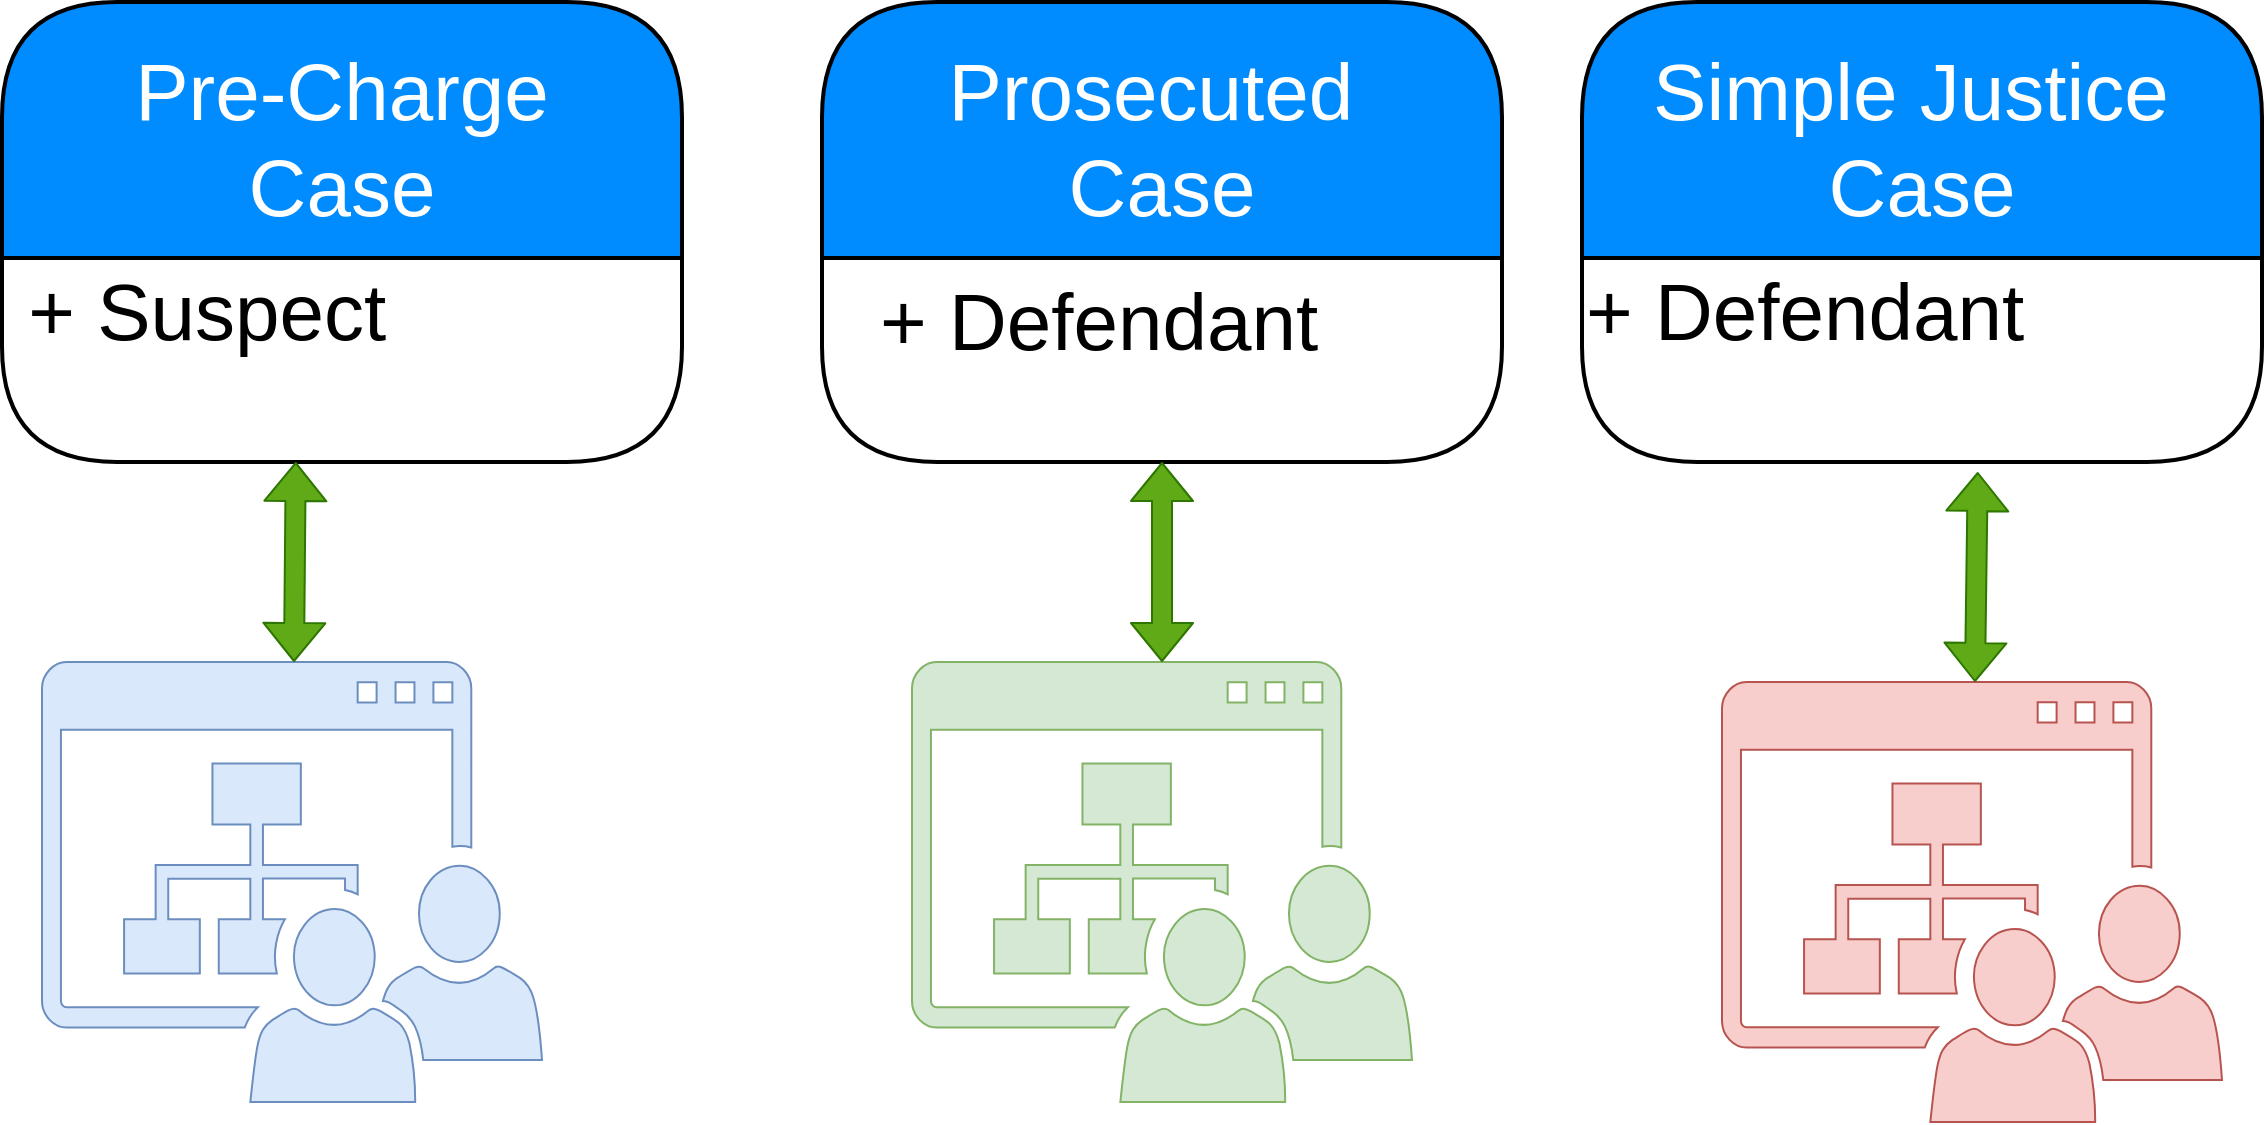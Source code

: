 <mxfile version="10.6.7" type="github"><diagram id="H_Q7ApLyEOjMmZ_94Vuf" name="Page-1"><mxGraphModel dx="1158" dy="690" grid="1" gridSize="10" guides="1" tooltips="1" connect="1" arrows="1" fold="1" page="1" pageScale="1" pageWidth="3300" pageHeight="4681" math="0" shadow="0"><root><mxCell id="0"/><mxCell id="1" parent="0"/><mxCell id="wj5hidlV_4uDnbcUVFuK-3" value="Pre-Charge &#10;Case" style="swimlane;childLayout=stackLayout;horizontal=1;startSize=128;horizontalStack=0;fillColor=#008cff;fontColor=#FFFFFF;rounded=1;fontSize=40;fontStyle=0;strokeWidth=2;resizeParent=0;resizeLast=1;shadow=0;dashed=0;align=center;" parent="1" vertex="1"><mxGeometry x="120" y="40" width="340" height="230" as="geometry"><mxRectangle x="320" y="140" width="70" height="30" as="alternateBounds"/></mxGeometry></mxCell><mxCell id="LgkOLo4YH07zQ85GS6bs-5" value="&amp;nbsp;+ Suspect" style="text;html=1;resizable=0;points=[];autosize=1;align=left;verticalAlign=top;spacingTop=-4;fontSize=40;" vertex="1" parent="wj5hidlV_4uDnbcUVFuK-3"><mxGeometry y="128" width="340" height="102" as="geometry"/></mxCell><mxCell id="wj5hidlV_4uDnbcUVFuK-7" value="" style="pointerEvents=1;shadow=0;dashed=0;html=1;strokeColor=#6c8ebf;fillColor=#dae8fc;labelPosition=center;verticalLabelPosition=bottom;verticalAlign=top;outlineConnect=0;align=center;shape=mxgraph.office.sites.site_team;fontSize=40;" parent="1" vertex="1"><mxGeometry x="140" y="370" width="250" height="220" as="geometry"/></mxCell><mxCell id="Lg0VAS3Zze43nLk86rIp-1" value="" style="pointerEvents=1;shadow=0;dashed=0;html=1;strokeColor=#82b366;fillColor=#d5e8d4;labelPosition=center;verticalLabelPosition=bottom;verticalAlign=top;outlineConnect=0;align=center;shape=mxgraph.office.sites.site_team;fontSize=40;" parent="1" vertex="1"><mxGeometry x="575" y="370" width="250" height="220" as="geometry"/></mxCell><mxCell id="Lg0VAS3Zze43nLk86rIp-2" value="" style="pointerEvents=1;shadow=0;dashed=0;html=1;strokeColor=#b85450;fillColor=#f8cecc;labelPosition=center;verticalLabelPosition=bottom;verticalAlign=top;outlineConnect=0;align=center;shape=mxgraph.office.sites.site_team;fontSize=40;" parent="1" vertex="1"><mxGeometry x="980" y="380" width="250" height="220" as="geometry"/></mxCell><mxCell id="Lg0VAS3Zze43nLk86rIp-3" value="" style="shape=flexArrow;endArrow=classic;startArrow=classic;html=1;fontSize=40;fillColor=#60a917;strokeColor=#2D7600;entryX=0.432;entryY=1;entryDx=0;entryDy=0;entryPerimeter=0;" parent="1" source="wj5hidlV_4uDnbcUVFuK-7" edge="1" target="LgkOLo4YH07zQ85GS6bs-5"><mxGeometry width="50" height="50" relative="1" as="geometry"><mxPoint x="300" y="390" as="sourcePoint"/><mxPoint x="380" y="400" as="targetPoint"/></mxGeometry></mxCell><mxCell id="Lg0VAS3Zze43nLk86rIp-5" value="" style="shape=flexArrow;endArrow=classic;startArrow=classic;html=1;fontSize=40;entryX=0.582;entryY=1.049;entryDx=0;entryDy=0;fillColor=#60a917;strokeColor=#2D7600;entryPerimeter=0;" parent="1" source="Lg0VAS3Zze43nLk86rIp-2" target="LgkOLo4YH07zQ85GS6bs-7" edge="1"><mxGeometry width="50" height="50" relative="1" as="geometry"><mxPoint x="280" y="389.184" as="sourcePoint"/><mxPoint x="400" y="350" as="targetPoint"/></mxGeometry></mxCell><mxCell id="LgkOLo4YH07zQ85GS6bs-2" value="Prosecuted &#10;Case" style="swimlane;childLayout=stackLayout;horizontal=1;startSize=128;horizontalStack=0;fillColor=#008cff;fontColor=#FFFFFF;rounded=1;fontSize=40;fontStyle=0;strokeWidth=2;resizeParent=0;resizeLast=1;shadow=0;dashed=0;align=center;" vertex="1" parent="1"><mxGeometry x="530" y="40" width="340" height="230" as="geometry"><mxRectangle x="320" y="140" width="70" height="30" as="alternateBounds"/></mxGeometry></mxCell><mxCell id="LgkOLo4YH07zQ85GS6bs-3" value="Simple Justice &#10;Case" style="swimlane;childLayout=stackLayout;horizontal=1;startSize=128;horizontalStack=0;fillColor=#008cff;fontColor=#FFFFFF;rounded=1;fontSize=40;fontStyle=0;strokeWidth=2;resizeParent=0;resizeLast=1;shadow=0;dashed=0;align=center;" vertex="1" parent="1"><mxGeometry x="910" y="40" width="340" height="230" as="geometry"><mxRectangle x="320" y="140" width="70" height="30" as="alternateBounds"/></mxGeometry></mxCell><mxCell id="LgkOLo4YH07zQ85GS6bs-7" value="+ Defendant" style="text;html=1;resizable=0;points=[];autosize=1;align=left;verticalAlign=top;spacingTop=-4;fontSize=40;" vertex="1" parent="LgkOLo4YH07zQ85GS6bs-3"><mxGeometry y="128" width="340" height="102" as="geometry"/></mxCell><mxCell id="LgkOLo4YH07zQ85GS6bs-6" value="+ Defendant" style="text;html=1;resizable=0;points=[];autosize=1;align=left;verticalAlign=top;spacingTop=-4;fontSize=40;" vertex="1" parent="1"><mxGeometry x="557" y="173" width="230" height="50" as="geometry"/></mxCell><mxCell id="LgkOLo4YH07zQ85GS6bs-8" value="" style="shape=flexArrow;endArrow=classic;startArrow=classic;html=1;fontSize=40;entryX=0.5;entryY=1;entryDx=0;entryDy=0;fillColor=#60a917;strokeColor=#2D7600;" edge="1" parent="1" source="Lg0VAS3Zze43nLk86rIp-1" target="LgkOLo4YH07zQ85GS6bs-2"><mxGeometry width="50" height="50" relative="1" as="geometry"><mxPoint x="860.035" y="345" as="sourcePoint"/><mxPoint x="861.5" y="240" as="targetPoint"/></mxGeometry></mxCell></root></mxGraphModel></diagram></mxfile>